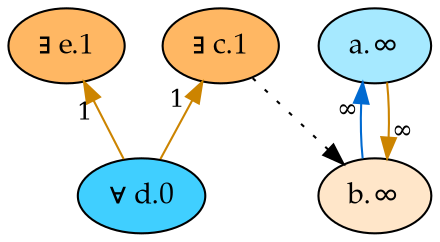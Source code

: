 digraph {
    rankdir="TB"
    node [style=filled fontname="Palatino" fontsize=14]
    node [fillcolor="#40cfff"]
    "d" [label="∀ d.0"]
    node [fillcolor="#a6e9ff"]
    "a" [label="a.∞"]
    node [fillcolor="#ffb763"]
    "e" [label="∃ e.1"]
    "c" [label="∃ c.1"]
    node [fillcolor="#ffe6c9"]
    "b" [label="b.∞"]
    edge[labeldistance=1.5 fontsize=12]
    edge [color="#006ad1" style="solid" dir="back" taillabel="∞"]
           "a" -> "b" 
    edge [color="#cc8400" style="solid" dir="back" taillabel="∞"]
           "b" -> "a" 
    edge [color="#cc8400" style="solid" dir="back" taillabel="1"]
           "c" -> "d" 
           "e" -> "d" 
    edge [color="black" style="dotted" dir="back" taillabel="" constraint=false]
           "b" -> "c" 
    {rank = max d}
    {rank = min e c}
}
